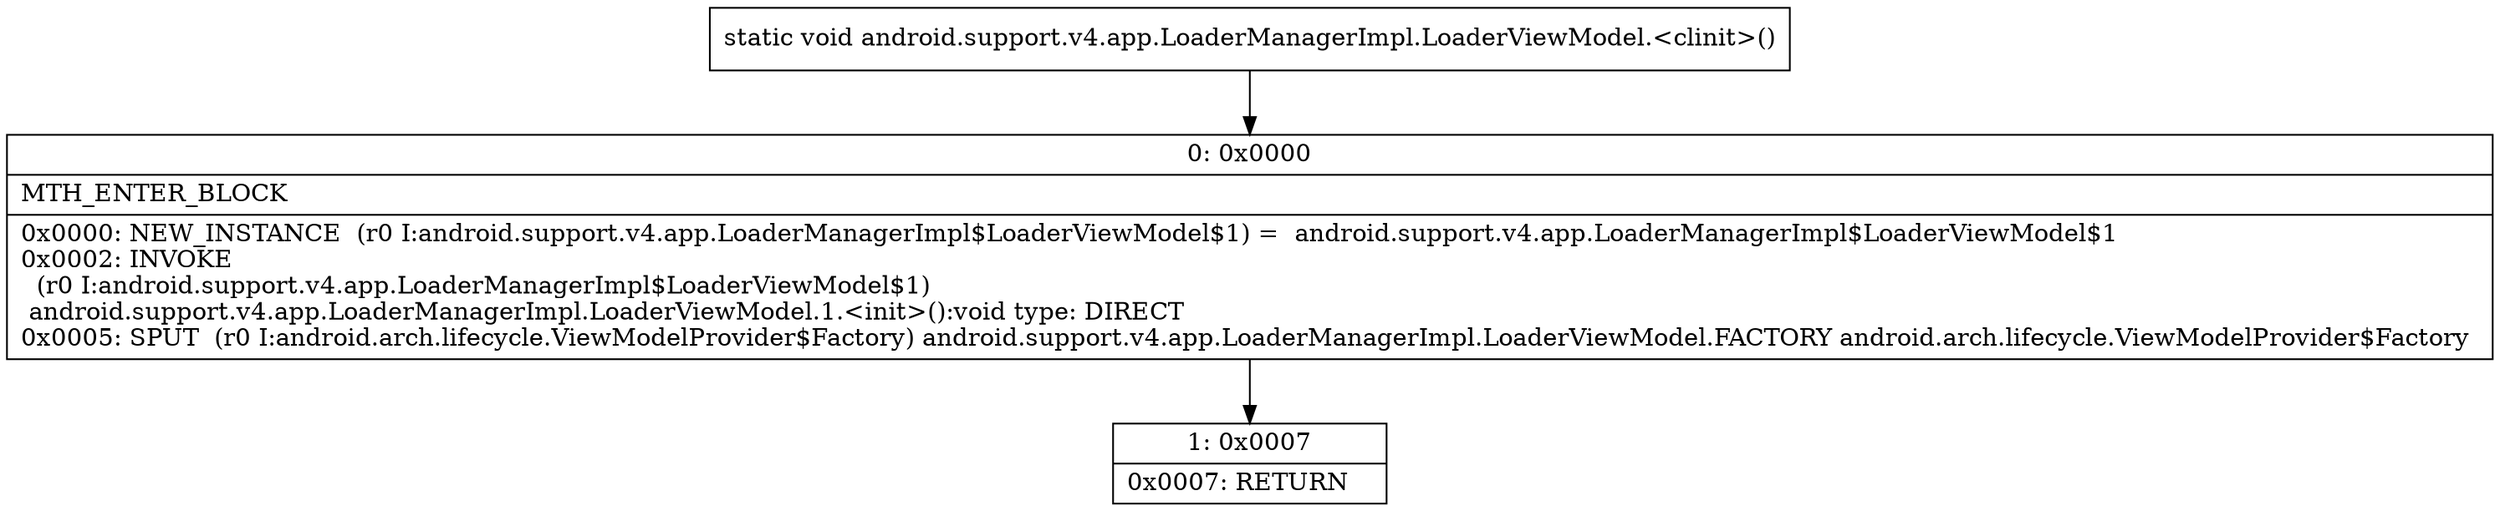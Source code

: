 digraph "CFG forandroid.support.v4.app.LoaderManagerImpl.LoaderViewModel.\<clinit\>()V" {
Node_0 [shape=record,label="{0\:\ 0x0000|MTH_ENTER_BLOCK\l|0x0000: NEW_INSTANCE  (r0 I:android.support.v4.app.LoaderManagerImpl$LoaderViewModel$1) =  android.support.v4.app.LoaderManagerImpl$LoaderViewModel$1 \l0x0002: INVOKE  \l  (r0 I:android.support.v4.app.LoaderManagerImpl$LoaderViewModel$1)\l android.support.v4.app.LoaderManagerImpl.LoaderViewModel.1.\<init\>():void type: DIRECT \l0x0005: SPUT  (r0 I:android.arch.lifecycle.ViewModelProvider$Factory) android.support.v4.app.LoaderManagerImpl.LoaderViewModel.FACTORY android.arch.lifecycle.ViewModelProvider$Factory \l}"];
Node_1 [shape=record,label="{1\:\ 0x0007|0x0007: RETURN   \l}"];
MethodNode[shape=record,label="{static void android.support.v4.app.LoaderManagerImpl.LoaderViewModel.\<clinit\>() }"];
MethodNode -> Node_0;
Node_0 -> Node_1;
}


